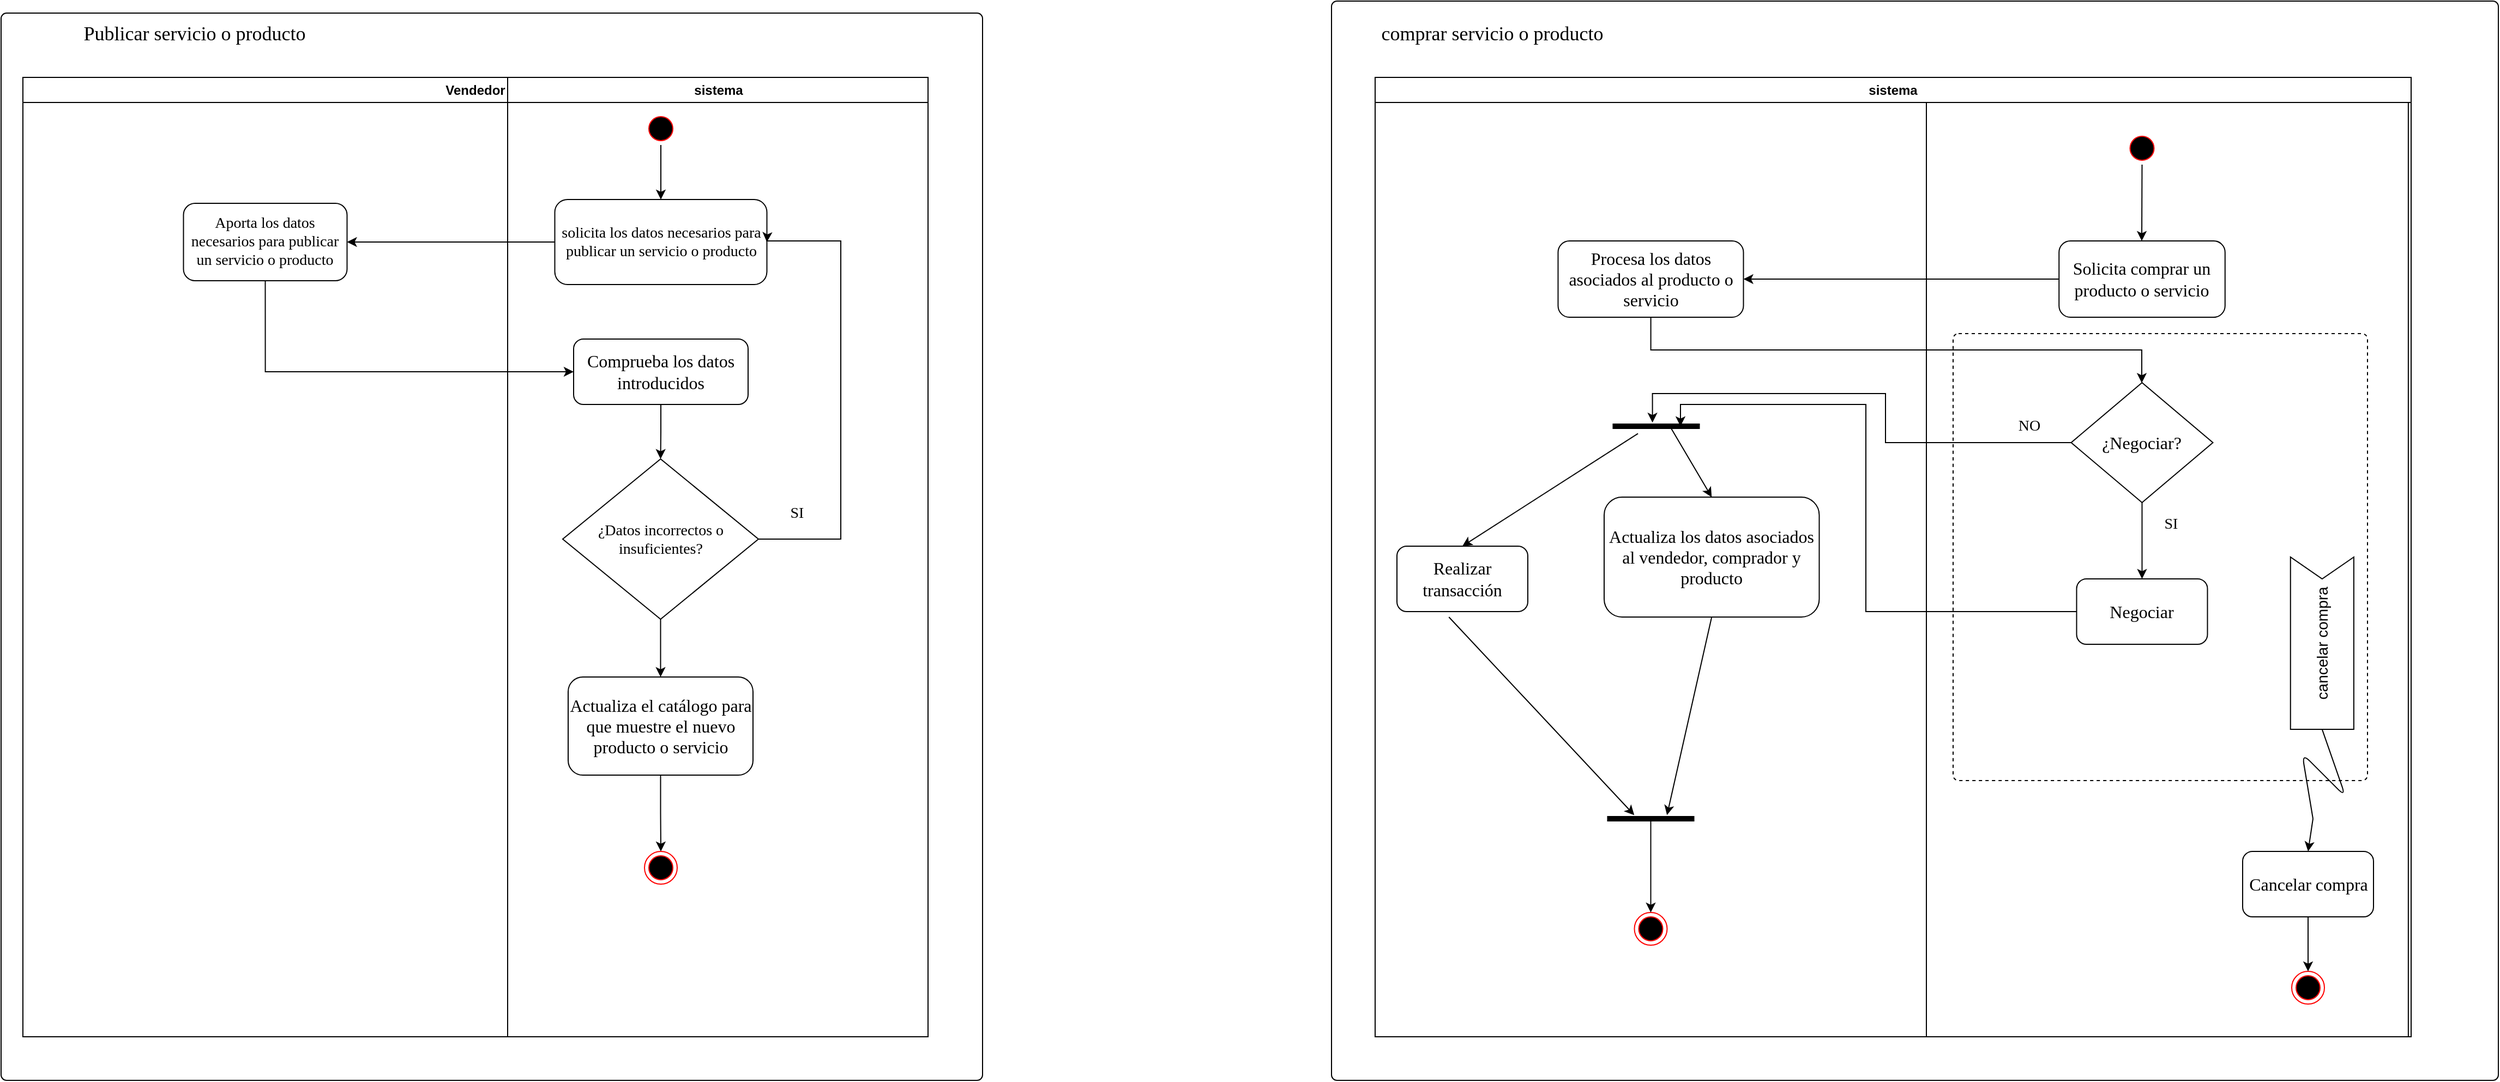 <mxfile version="14.4.8" type="github">
  <diagram name="Page-1" id="e7e014a7-5840-1c2e-5031-d8a46d1fe8dd">
    <mxGraphModel dx="3939" dy="2149" grid="1" gridSize="10" guides="1" tooltips="1" connect="1" arrows="1" fold="1" page="1" pageScale="1" pageWidth="1169" pageHeight="826" background="#ffffff" math="0" shadow="0">
      <root>
        <mxCell id="0" />
        <mxCell id="1" parent="0" />
        <mxCell id="2" value="Vendedor" style="swimlane;whiteSpace=wrap" parent="1" vertex="1">
          <mxGeometry y="30" width="830" height="880" as="geometry" />
        </mxCell>
        <mxCell id="gee_4Xi57a-n7Dq6tal4-46" value="&lt;font face=&quot;Verdana&quot; style=&quot;font-size: 14px&quot;&gt;Aporta los datos necesarios para&amp;nbsp;&lt;/font&gt;&lt;span style=&quot;font-family: &amp;#34;verdana&amp;#34; ; font-size: 14px&quot;&gt;publicar un servicio o producto&lt;/span&gt;" style="rounded=1;whiteSpace=wrap;html=1;" vertex="1" parent="2">
          <mxGeometry x="147.25" y="115.5" width="150" height="71" as="geometry" />
        </mxCell>
        <mxCell id="gee_4Xi57a-n7Dq6tal4-111" value="" style="html=1;align=center;verticalAlign=top;rounded=1;absoluteArcSize=1;arcSize=10;dashed=0;fillColor=none;" vertex="1" parent="2">
          <mxGeometry x="-20" y="-59" width="900" height="979" as="geometry" />
        </mxCell>
        <mxCell id="3" value="sistema" style="swimlane;whiteSpace=wrap" parent="1" vertex="1">
          <mxGeometry x="444.5" y="30" width="385.5" height="880" as="geometry" />
        </mxCell>
        <mxCell id="13" value="" style="ellipse;shape=startState;fillColor=#000000;strokeColor=#ff0000;" parent="3" vertex="1">
          <mxGeometry x="125.5" y="32" width="30" height="30" as="geometry" />
        </mxCell>
        <mxCell id="gee_4Xi57a-n7Dq6tal4-42" value="&lt;font face=&quot;Verdana&quot;&gt;&lt;span style=&quot;font-size: 14px&quot;&gt;solicita los datos necesarios para publicar un servicio o producto&lt;/span&gt;&lt;/font&gt;" style="rounded=1;whiteSpace=wrap;html=1;" vertex="1" parent="3">
          <mxGeometry x="43.25" y="112" width="194.5" height="78" as="geometry" />
        </mxCell>
        <mxCell id="gee_4Xi57a-n7Dq6tal4-45" value="" style="endArrow=classic;html=1;exitX=0.5;exitY=1;exitDx=0;exitDy=0;" edge="1" parent="3" source="13" target="gee_4Xi57a-n7Dq6tal4-42">
          <mxGeometry width="50" height="50" relative="1" as="geometry">
            <mxPoint x="53.25" y="161" as="sourcePoint" />
            <mxPoint x="-64.5" y="161" as="targetPoint" />
          </mxGeometry>
        </mxCell>
        <mxCell id="gee_4Xi57a-n7Dq6tal4-50" style="edgeStyle=orthogonalEdgeStyle;rounded=0;orthogonalLoop=1;jettySize=auto;html=1;entryX=0.5;entryY=0;entryDx=0;entryDy=0;" edge="1" parent="3" source="gee_4Xi57a-n7Dq6tal4-48" target="gee_4Xi57a-n7Dq6tal4-49">
          <mxGeometry relative="1" as="geometry" />
        </mxCell>
        <mxCell id="gee_4Xi57a-n7Dq6tal4-48" value="&lt;font face=&quot;Verdana&quot; size=&quot;3&quot;&gt;Comprueba los datos introducidos&lt;/font&gt;" style="rounded=1;whiteSpace=wrap;html=1;" vertex="1" parent="3">
          <mxGeometry x="60.5" y="240" width="160" height="60" as="geometry" />
        </mxCell>
        <mxCell id="gee_4Xi57a-n7Dq6tal4-56" style="edgeStyle=orthogonalEdgeStyle;rounded=0;orthogonalLoop=1;jettySize=auto;html=1;entryX=0.5;entryY=0;entryDx=0;entryDy=0;" edge="1" parent="3" source="gee_4Xi57a-n7Dq6tal4-49" target="gee_4Xi57a-n7Dq6tal4-55">
          <mxGeometry relative="1" as="geometry" />
        </mxCell>
        <mxCell id="gee_4Xi57a-n7Dq6tal4-49" value="&lt;font face=&quot;Verdana&quot; style=&quot;font-size: 14px&quot;&gt;¿Datos incorrectos o insuficientes?&lt;/font&gt;" style="rhombus;whiteSpace=wrap;html=1;" vertex="1" parent="3">
          <mxGeometry x="50.5" y="350" width="179.5" height="147" as="geometry" />
        </mxCell>
        <mxCell id="gee_4Xi57a-n7Dq6tal4-53" style="edgeStyle=orthogonalEdgeStyle;rounded=0;orthogonalLoop=1;jettySize=auto;html=1;entryX=1;entryY=0.5;entryDx=0;entryDy=0;" edge="1" parent="3" source="gee_4Xi57a-n7Dq6tal4-49" target="gee_4Xi57a-n7Dq6tal4-42">
          <mxGeometry relative="1" as="geometry">
            <mxPoint x="295.5" y="150" as="targetPoint" />
            <Array as="points">
              <mxPoint x="305.5" y="424" />
              <mxPoint x="305.5" y="150" />
            </Array>
          </mxGeometry>
        </mxCell>
        <mxCell id="gee_4Xi57a-n7Dq6tal4-54" value="&lt;font face=&quot;Verdana&quot; style=&quot;font-size: 14px&quot;&gt;SI&lt;/font&gt;" style="text;html=1;strokeColor=none;fillColor=none;align=center;verticalAlign=middle;whiteSpace=wrap;rounded=0;" vertex="1" parent="3">
          <mxGeometry x="245.5" y="390" width="40" height="20" as="geometry" />
        </mxCell>
        <mxCell id="gee_4Xi57a-n7Dq6tal4-58" style="edgeStyle=orthogonalEdgeStyle;rounded=0;orthogonalLoop=1;jettySize=auto;html=1;entryX=0.5;entryY=0;entryDx=0;entryDy=0;" edge="1" parent="3" source="gee_4Xi57a-n7Dq6tal4-55" target="gee_4Xi57a-n7Dq6tal4-57">
          <mxGeometry relative="1" as="geometry" />
        </mxCell>
        <mxCell id="gee_4Xi57a-n7Dq6tal4-55" value="&lt;font face=&quot;Verdana&quot; size=&quot;3&quot;&gt;Actualiza el catálogo para que muestre el nuevo producto o servicio&lt;/font&gt;" style="rounded=1;whiteSpace=wrap;html=1;" vertex="1" parent="3">
          <mxGeometry x="55.5" y="550" width="169.5" height="90" as="geometry" />
        </mxCell>
        <mxCell id="gee_4Xi57a-n7Dq6tal4-57" value="" style="ellipse;shape=endState;fillColor=#000000;strokeColor=#ff0000" vertex="1" parent="3">
          <mxGeometry x="125.5" y="710" width="30" height="30" as="geometry" />
        </mxCell>
        <mxCell id="gee_4Xi57a-n7Dq6tal4-51" value="&lt;font face=&quot;Verdana&quot; style=&quot;font-size: 18px&quot;&gt;Publicar servicio o producto&lt;/font&gt;" style="text;html=1;strokeColor=none;fillColor=none;align=center;verticalAlign=middle;whiteSpace=wrap;rounded=0;" vertex="1" parent="3">
          <mxGeometry x="-434.5" y="-50" width="295" height="20" as="geometry" />
        </mxCell>
        <mxCell id="4" value="Comprador" style="swimlane;whiteSpace=wrap" parent="1" vertex="1">
          <mxGeometry x="1745.5" y="30" width="441.94" height="880" as="geometry" />
        </mxCell>
        <mxCell id="gee_4Xi57a-n7Dq6tal4-60" value="" style="ellipse;shape=startState;fillColor=#000000;strokeColor=#ff0000;" vertex="1" parent="4">
          <mxGeometry x="182.75" y="50" width="30" height="30" as="geometry" />
        </mxCell>
        <mxCell id="gee_4Xi57a-n7Dq6tal4-75" value="&lt;font face=&quot;Verdana&quot; size=&quot;3&quot;&gt;Solicita comprar un producto o servicio&lt;/font&gt;" style="rounded=1;whiteSpace=wrap;html=1;fillColor=none;" vertex="1" parent="4">
          <mxGeometry x="121.63" y="150" width="152.25" height="70" as="geometry" />
        </mxCell>
        <mxCell id="gee_4Xi57a-n7Dq6tal4-88" style="edgeStyle=orthogonalEdgeStyle;rounded=0;orthogonalLoop=1;jettySize=auto;html=1;entryX=0.5;entryY=0;entryDx=0;entryDy=0;" edge="1" parent="4" source="gee_4Xi57a-n7Dq6tal4-79" target="gee_4Xi57a-n7Dq6tal4-87">
          <mxGeometry relative="1" as="geometry" />
        </mxCell>
        <mxCell id="gee_4Xi57a-n7Dq6tal4-79" value="&lt;font face=&quot;Verdana&quot; size=&quot;3&quot;&gt;¿Negociar?&lt;/font&gt;" style="rhombus;whiteSpace=wrap;html=1;fillColor=none;" vertex="1" parent="4">
          <mxGeometry x="132.75" y="280" width="130" height="110" as="geometry" />
        </mxCell>
        <mxCell id="gee_4Xi57a-n7Dq6tal4-83" value="&lt;font face=&quot;Verdana&quot; style=&quot;font-size: 14px&quot;&gt;NO&lt;/font&gt;" style="text;html=1;strokeColor=none;fillColor=none;align=center;verticalAlign=middle;whiteSpace=wrap;rounded=0;" vertex="1" parent="4">
          <mxGeometry x="74.5" y="310" width="40" height="20" as="geometry" />
        </mxCell>
        <mxCell id="gee_4Xi57a-n7Dq6tal4-87" value="&lt;font face=&quot;Verdana&quot; size=&quot;3&quot;&gt;Negociar&lt;/font&gt;" style="rounded=1;whiteSpace=wrap;html=1;fillColor=none;" vertex="1" parent="4">
          <mxGeometry x="137.75" y="460" width="120" height="60" as="geometry" />
        </mxCell>
        <mxCell id="gee_4Xi57a-n7Dq6tal4-90" value="&lt;font face=&quot;Verdana&quot; style=&quot;font-size: 14px&quot;&gt;SI&lt;/font&gt;" style="text;html=1;strokeColor=none;fillColor=none;align=center;verticalAlign=middle;whiteSpace=wrap;rounded=0;" vertex="1" parent="4">
          <mxGeometry x="204.5" y="400" width="40" height="20" as="geometry" />
        </mxCell>
        <mxCell id="gee_4Xi57a-n7Dq6tal4-96" value="cancelar compra" style="html=1;shape=mxgraph.infographic.ribbonSimple;notch1=20;notch2=0;align=center;verticalAlign=middle;fontSize=14;fontStyle=0;flipH=1;fillColor=#FFFFFF;rotation=-90;" vertex="1" parent="4">
          <mxGeometry x="283.88" y="490" width="158.06" height="58.06" as="geometry" />
        </mxCell>
        <mxCell id="gee_4Xi57a-n7Dq6tal4-105" value="" style="endArrow=none;html=1;entryX=1;entryY=0.5;entryDx=0;entryDy=0;entryPerimeter=0;" edge="1" parent="4" target="gee_4Xi57a-n7Dq6tal4-96">
          <mxGeometry width="50" height="50" relative="1" as="geometry">
            <mxPoint x="354.5" y="680" as="sourcePoint" />
            <mxPoint x="44.5" y="490" as="targetPoint" />
            <Array as="points">
              <mxPoint x="344.5" y="620" />
              <mxPoint x="384.5" y="660" />
            </Array>
          </mxGeometry>
        </mxCell>
        <mxCell id="gee_4Xi57a-n7Dq6tal4-106" value="&lt;font face=&quot;Verdana&quot; size=&quot;3&quot;&gt;Cancelar compra&lt;/font&gt;" style="rounded=1;whiteSpace=wrap;html=1;fillColor=none;" vertex="1" parent="4">
          <mxGeometry x="290" y="710" width="120" height="60" as="geometry" />
        </mxCell>
        <mxCell id="gee_4Xi57a-n7Dq6tal4-108" value="" style="ellipse;shape=endState;fillColor=#000000;strokeColor=#ff0000" vertex="1" parent="4">
          <mxGeometry x="335" y="820" width="30" height="30" as="geometry" />
        </mxCell>
        <mxCell id="gee_4Xi57a-n7Dq6tal4-109" value="" style="endArrow=classic;html=1;exitX=0.5;exitY=1;exitDx=0;exitDy=0;entryX=0.5;entryY=0;entryDx=0;entryDy=0;" edge="1" parent="4" source="gee_4Xi57a-n7Dq6tal4-106" target="gee_4Xi57a-n7Dq6tal4-108">
          <mxGeometry width="50" height="50" relative="1" as="geometry">
            <mxPoint x="-5.5" y="530" as="sourcePoint" />
            <mxPoint x="44.5" y="480" as="targetPoint" />
          </mxGeometry>
        </mxCell>
        <mxCell id="gee_4Xi57a-n7Dq6tal4-95" value="" style="html=1;align=center;verticalAlign=top;rounded=1;absoluteArcSize=1;arcSize=10;dashed=1;fillColor=none;" vertex="1" parent="4">
          <mxGeometry x="24.5" y="235" width="380" height="410" as="geometry" />
        </mxCell>
        <mxCell id="gee_4Xi57a-n7Dq6tal4-44" value="" style="endArrow=classic;html=1;exitX=0;exitY=0.5;exitDx=0;exitDy=0;entryX=1;entryY=0.5;entryDx=0;entryDy=0;" edge="1" parent="1" source="gee_4Xi57a-n7Dq6tal4-42" target="gee_4Xi57a-n7Dq6tal4-46">
          <mxGeometry width="50" height="50" relative="1" as="geometry">
            <mxPoint x="620" y="420" as="sourcePoint" />
            <mxPoint x="370" y="181" as="targetPoint" />
          </mxGeometry>
        </mxCell>
        <mxCell id="gee_4Xi57a-n7Dq6tal4-47" style="edgeStyle=orthogonalEdgeStyle;rounded=0;orthogonalLoop=1;jettySize=auto;html=1;exitX=0.5;exitY=1;exitDx=0;exitDy=0;entryX=0;entryY=0.5;entryDx=0;entryDy=0;" edge="1" parent="1" source="gee_4Xi57a-n7Dq6tal4-46" target="gee_4Xi57a-n7Dq6tal4-48">
          <mxGeometry relative="1" as="geometry">
            <mxPoint x="490" y="300" as="targetPoint" />
            <Array as="points">
              <mxPoint x="222" y="300" />
            </Array>
          </mxGeometry>
        </mxCell>
        <mxCell id="gee_4Xi57a-n7Dq6tal4-52" value="&lt;font face=&quot;Verdana&quot; style=&quot;font-size: 18px&quot;&gt;comprar servicio o producto&lt;/font&gt;" style="text;html=1;strokeColor=none;fillColor=none;align=center;verticalAlign=middle;whiteSpace=wrap;rounded=0;" vertex="1" parent="1">
          <mxGeometry x="1200" y="-20" width="295" height="20" as="geometry" />
        </mxCell>
        <mxCell id="gee_4Xi57a-n7Dq6tal4-59" value="sistema" style="swimlane;whiteSpace=wrap" vertex="1" parent="1">
          <mxGeometry x="1240" y="30" width="950" height="880" as="geometry" />
        </mxCell>
        <mxCell id="gee_4Xi57a-n7Dq6tal4-62" value="" style="endArrow=classic;html=1;exitX=0.5;exitY=1;exitDx=0;exitDy=0;" edge="1" parent="gee_4Xi57a-n7Dq6tal4-59" source="gee_4Xi57a-n7Dq6tal4-60">
          <mxGeometry width="50" height="50" relative="1" as="geometry">
            <mxPoint x="53.25" y="161" as="sourcePoint" />
            <mxPoint x="703" y="150" as="targetPoint" />
          </mxGeometry>
        </mxCell>
        <mxCell id="gee_4Xi57a-n7Dq6tal4-71" value="" style="ellipse;shape=endState;fillColor=#000000;strokeColor=#ff0000" vertex="1" parent="gee_4Xi57a-n7Dq6tal4-59">
          <mxGeometry x="237.75" y="766" width="30" height="30" as="geometry" />
        </mxCell>
        <mxCell id="gee_4Xi57a-n7Dq6tal4-76" value="&lt;font face=&quot;Verdana&quot; size=&quot;3&quot;&gt;Procesa los datos asociados al producto o servicio&lt;/font&gt;" style="rounded=1;whiteSpace=wrap;html=1;fillColor=none;" vertex="1" parent="gee_4Xi57a-n7Dq6tal4-59">
          <mxGeometry x="167.75" y="150" width="170" height="70" as="geometry" />
        </mxCell>
        <mxCell id="gee_4Xi57a-n7Dq6tal4-81" value="&lt;font face=&quot;Verdana&quot; size=&quot;3&quot;&gt;Realizar transacción&lt;/font&gt;" style="rounded=1;whiteSpace=wrap;html=1;fillColor=none;" vertex="1" parent="gee_4Xi57a-n7Dq6tal4-59">
          <mxGeometry x="20" y="430" width="120" height="60" as="geometry" />
        </mxCell>
        <mxCell id="gee_4Xi57a-n7Dq6tal4-84" value="&lt;font face=&quot;Verdana&quot; size=&quot;3&quot;&gt;Actualiza los datos asociados al vendedor, comprador y producto&lt;/font&gt;" style="rounded=1;whiteSpace=wrap;html=1;fillColor=none;" vertex="1" parent="gee_4Xi57a-n7Dq6tal4-59">
          <mxGeometry x="210" y="385" width="197.25" height="110" as="geometry" />
        </mxCell>
        <mxCell id="gee_4Xi57a-n7Dq6tal4-191" value="" style="html=1;points=[];perimeter=orthogonalPerimeter;fillColor=#000000;strokeColor=none;rotation=90;" vertex="1" parent="gee_4Xi57a-n7Dq6tal4-59">
          <mxGeometry x="255.25" y="280" width="5" height="80" as="geometry" />
        </mxCell>
        <mxCell id="gee_4Xi57a-n7Dq6tal4-193" style="edgeStyle=orthogonalEdgeStyle;rounded=0;orthogonalLoop=1;jettySize=auto;html=1;entryX=0.5;entryY=0;entryDx=0;entryDy=0;" edge="1" parent="gee_4Xi57a-n7Dq6tal4-59" source="gee_4Xi57a-n7Dq6tal4-192" target="gee_4Xi57a-n7Dq6tal4-71">
          <mxGeometry relative="1" as="geometry" />
        </mxCell>
        <mxCell id="gee_4Xi57a-n7Dq6tal4-192" value="" style="html=1;points=[];perimeter=orthogonalPerimeter;fillColor=#000000;strokeColor=none;rotation=90;" vertex="1" parent="gee_4Xi57a-n7Dq6tal4-59">
          <mxGeometry x="250.25" y="640" width="5" height="80" as="geometry" />
        </mxCell>
        <mxCell id="gee_4Xi57a-n7Dq6tal4-194" value="" style="endArrow=classic;html=1;exitX=1.833;exitY=0.709;exitDx=0;exitDy=0;exitPerimeter=0;entryX=0.5;entryY=0;entryDx=0;entryDy=0;" edge="1" parent="gee_4Xi57a-n7Dq6tal4-59" source="gee_4Xi57a-n7Dq6tal4-191" target="gee_4Xi57a-n7Dq6tal4-81">
          <mxGeometry width="50" height="50" relative="1" as="geometry">
            <mxPoint x="530" y="340" as="sourcePoint" />
            <mxPoint x="580" y="290" as="targetPoint" />
          </mxGeometry>
        </mxCell>
        <mxCell id="gee_4Xi57a-n7Dq6tal4-195" value="" style="endArrow=classic;html=1;exitX=0.167;exitY=0.355;exitDx=0;exitDy=0;exitPerimeter=0;entryX=0.5;entryY=0;entryDx=0;entryDy=0;" edge="1" parent="gee_4Xi57a-n7Dq6tal4-59" source="gee_4Xi57a-n7Dq6tal4-191" target="gee_4Xi57a-n7Dq6tal4-84">
          <mxGeometry width="50" height="50" relative="1" as="geometry">
            <mxPoint x="246.03" y="346.665" as="sourcePoint" />
            <mxPoint x="130" y="430" as="targetPoint" />
          </mxGeometry>
        </mxCell>
        <mxCell id="gee_4Xi57a-n7Dq6tal4-198" value="" style="endArrow=classic;html=1;exitX=0.397;exitY=1.083;exitDx=0;exitDy=0;exitPerimeter=0;entryX=-0.167;entryY=0.689;entryDx=0;entryDy=0;entryPerimeter=0;" edge="1" parent="gee_4Xi57a-n7Dq6tal4-59" source="gee_4Xi57a-n7Dq6tal4-81" target="gee_4Xi57a-n7Dq6tal4-192">
          <mxGeometry width="50" height="50" relative="1" as="geometry">
            <mxPoint x="530" y="340" as="sourcePoint" />
            <mxPoint x="580" y="290" as="targetPoint" />
          </mxGeometry>
        </mxCell>
        <mxCell id="gee_4Xi57a-n7Dq6tal4-199" value="" style="endArrow=classic;html=1;exitX=0.5;exitY=1;exitDx=0;exitDy=0;entryX=-0.167;entryY=0.314;entryDx=0;entryDy=0;entryPerimeter=0;" edge="1" parent="gee_4Xi57a-n7Dq6tal4-59" source="gee_4Xi57a-n7Dq6tal4-84" target="gee_4Xi57a-n7Dq6tal4-192">
          <mxGeometry width="50" height="50" relative="1" as="geometry">
            <mxPoint x="530" y="340" as="sourcePoint" />
            <mxPoint x="580" y="290" as="targetPoint" />
          </mxGeometry>
        </mxCell>
        <mxCell id="gee_4Xi57a-n7Dq6tal4-77" style="edgeStyle=orthogonalEdgeStyle;rounded=0;orthogonalLoop=1;jettySize=auto;html=1;" edge="1" parent="1" source="gee_4Xi57a-n7Dq6tal4-75" target="gee_4Xi57a-n7Dq6tal4-76">
          <mxGeometry relative="1" as="geometry" />
        </mxCell>
        <mxCell id="gee_4Xi57a-n7Dq6tal4-80" style="edgeStyle=orthogonalEdgeStyle;rounded=0;orthogonalLoop=1;jettySize=auto;html=1;" edge="1" parent="1" source="gee_4Xi57a-n7Dq6tal4-76" target="gee_4Xi57a-n7Dq6tal4-79">
          <mxGeometry relative="1" as="geometry">
            <mxPoint x="1860" y="350" as="targetPoint" />
            <Array as="points">
              <mxPoint x="1493" y="280" />
              <mxPoint x="1943" y="280" />
            </Array>
          </mxGeometry>
        </mxCell>
        <mxCell id="gee_4Xi57a-n7Dq6tal4-107" value="" style="endArrow=classic;html=1;entryX=0.5;entryY=0;entryDx=0;entryDy=0;" edge="1" parent="1" target="gee_4Xi57a-n7Dq6tal4-106">
          <mxGeometry width="50" height="50" relative="1" as="geometry">
            <mxPoint x="2100" y="710" as="sourcePoint" />
            <mxPoint x="1790" y="510" as="targetPoint" />
          </mxGeometry>
        </mxCell>
        <mxCell id="gee_4Xi57a-n7Dq6tal4-196" style="edgeStyle=orthogonalEdgeStyle;rounded=0;orthogonalLoop=1;jettySize=auto;html=1;entryX=-0.167;entryY=0.543;entryDx=0;entryDy=0;entryPerimeter=0;" edge="1" parent="1" source="gee_4Xi57a-n7Dq6tal4-79" target="gee_4Xi57a-n7Dq6tal4-191">
          <mxGeometry relative="1" as="geometry">
            <mxPoint x="1480" y="310" as="targetPoint" />
            <Array as="points">
              <mxPoint x="1708" y="365" />
              <mxPoint x="1708" y="320" />
              <mxPoint x="1494" y="320" />
            </Array>
          </mxGeometry>
        </mxCell>
        <mxCell id="gee_4Xi57a-n7Dq6tal4-197" style="edgeStyle=orthogonalEdgeStyle;rounded=0;orthogonalLoop=1;jettySize=auto;html=1;entryX=0.5;entryY=0.222;entryDx=0;entryDy=0;entryPerimeter=0;" edge="1" parent="1" source="gee_4Xi57a-n7Dq6tal4-87" target="gee_4Xi57a-n7Dq6tal4-191">
          <mxGeometry relative="1" as="geometry">
            <mxPoint x="1520" y="330" as="targetPoint" />
            <Array as="points">
              <mxPoint x="1690" y="520" />
              <mxPoint x="1690" y="330" />
              <mxPoint x="1520" y="330" />
            </Array>
          </mxGeometry>
        </mxCell>
        <mxCell id="gee_4Xi57a-n7Dq6tal4-110" value="" style="html=1;align=center;verticalAlign=top;rounded=1;absoluteArcSize=1;arcSize=10;dashed=0;fillColor=none;" vertex="1" parent="1">
          <mxGeometry x="1200" y="-40" width="1070" height="990" as="geometry" />
        </mxCell>
      </root>
    </mxGraphModel>
  </diagram>
</mxfile>
